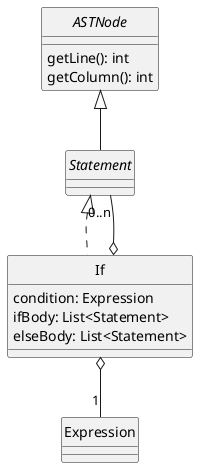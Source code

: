@startuml Statements
skinparam style strictuml
skinparam monochrome true


interface ASTNode {
    getLine(): int
    getColumn(): int
}

interface Statement

class If {
    condition: Expression
    ifBody: List<Statement>
    elseBody: List<Statement>
}


ASTNode <|-- Statement
Statement <|.. If

If o-- "1" Expression
If o-- "0..n" Statement


@enduml
